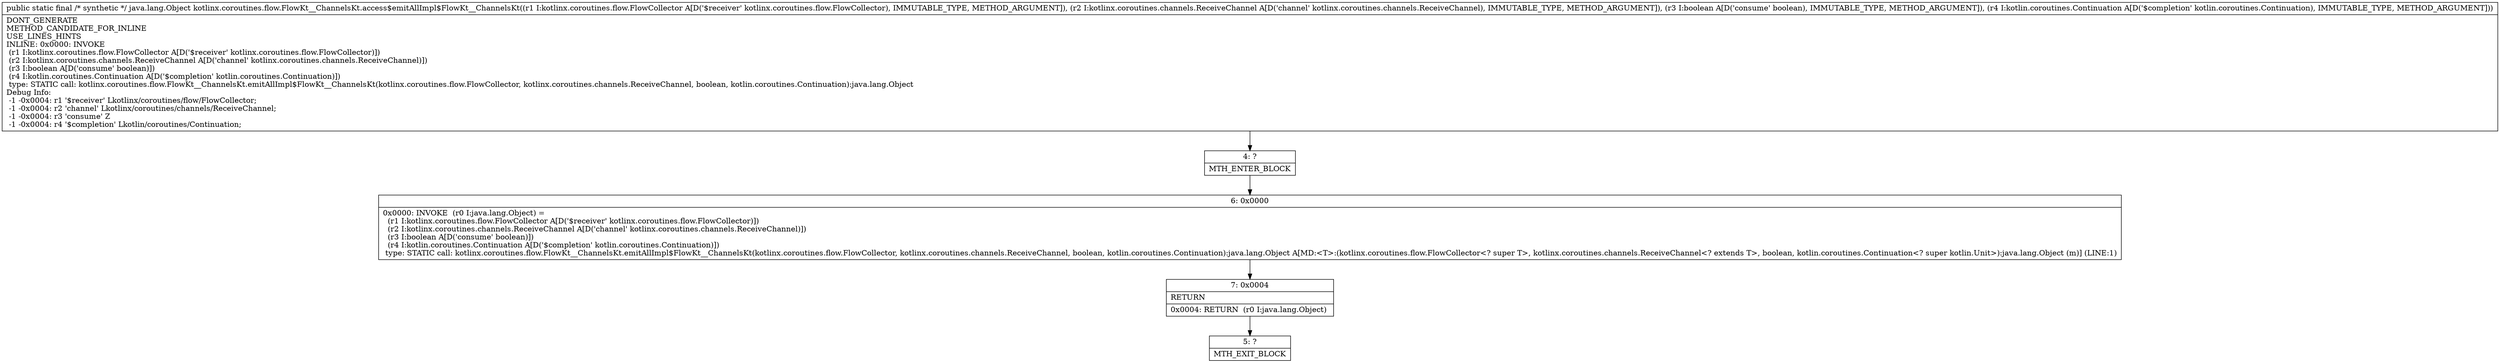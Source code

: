 digraph "CFG forkotlinx.coroutines.flow.FlowKt__ChannelsKt.access$emitAllImpl$FlowKt__ChannelsKt(Lkotlinx\/coroutines\/flow\/FlowCollector;Lkotlinx\/coroutines\/channels\/ReceiveChannel;ZLkotlin\/coroutines\/Continuation;)Ljava\/lang\/Object;" {
Node_4 [shape=record,label="{4\:\ ?|MTH_ENTER_BLOCK\l}"];
Node_6 [shape=record,label="{6\:\ 0x0000|0x0000: INVOKE  (r0 I:java.lang.Object) = \l  (r1 I:kotlinx.coroutines.flow.FlowCollector A[D('$receiver' kotlinx.coroutines.flow.FlowCollector)])\l  (r2 I:kotlinx.coroutines.channels.ReceiveChannel A[D('channel' kotlinx.coroutines.channels.ReceiveChannel)])\l  (r3 I:boolean A[D('consume' boolean)])\l  (r4 I:kotlin.coroutines.Continuation A[D('$completion' kotlin.coroutines.Continuation)])\l type: STATIC call: kotlinx.coroutines.flow.FlowKt__ChannelsKt.emitAllImpl$FlowKt__ChannelsKt(kotlinx.coroutines.flow.FlowCollector, kotlinx.coroutines.channels.ReceiveChannel, boolean, kotlin.coroutines.Continuation):java.lang.Object A[MD:\<T\>:(kotlinx.coroutines.flow.FlowCollector\<? super T\>, kotlinx.coroutines.channels.ReceiveChannel\<? extends T\>, boolean, kotlin.coroutines.Continuation\<? super kotlin.Unit\>):java.lang.Object (m)] (LINE:1)\l}"];
Node_7 [shape=record,label="{7\:\ 0x0004|RETURN\l|0x0004: RETURN  (r0 I:java.lang.Object) \l}"];
Node_5 [shape=record,label="{5\:\ ?|MTH_EXIT_BLOCK\l}"];
MethodNode[shape=record,label="{public static final \/* synthetic *\/ java.lang.Object kotlinx.coroutines.flow.FlowKt__ChannelsKt.access$emitAllImpl$FlowKt__ChannelsKt((r1 I:kotlinx.coroutines.flow.FlowCollector A[D('$receiver' kotlinx.coroutines.flow.FlowCollector), IMMUTABLE_TYPE, METHOD_ARGUMENT]), (r2 I:kotlinx.coroutines.channels.ReceiveChannel A[D('channel' kotlinx.coroutines.channels.ReceiveChannel), IMMUTABLE_TYPE, METHOD_ARGUMENT]), (r3 I:boolean A[D('consume' boolean), IMMUTABLE_TYPE, METHOD_ARGUMENT]), (r4 I:kotlin.coroutines.Continuation A[D('$completion' kotlin.coroutines.Continuation), IMMUTABLE_TYPE, METHOD_ARGUMENT]))  | DONT_GENERATE\lMETHOD_CANDIDATE_FOR_INLINE\lUSE_LINES_HINTS\lINLINE: 0x0000: INVOKE  \l  (r1 I:kotlinx.coroutines.flow.FlowCollector A[D('$receiver' kotlinx.coroutines.flow.FlowCollector)])\l  (r2 I:kotlinx.coroutines.channels.ReceiveChannel A[D('channel' kotlinx.coroutines.channels.ReceiveChannel)])\l  (r3 I:boolean A[D('consume' boolean)])\l  (r4 I:kotlin.coroutines.Continuation A[D('$completion' kotlin.coroutines.Continuation)])\l type: STATIC call: kotlinx.coroutines.flow.FlowKt__ChannelsKt.emitAllImpl$FlowKt__ChannelsKt(kotlinx.coroutines.flow.FlowCollector, kotlinx.coroutines.channels.ReceiveChannel, boolean, kotlin.coroutines.Continuation):java.lang.Object\lDebug Info:\l  \-1 \-0x0004: r1 '$receiver' Lkotlinx\/coroutines\/flow\/FlowCollector;\l  \-1 \-0x0004: r2 'channel' Lkotlinx\/coroutines\/channels\/ReceiveChannel;\l  \-1 \-0x0004: r3 'consume' Z\l  \-1 \-0x0004: r4 '$completion' Lkotlin\/coroutines\/Continuation;\l}"];
MethodNode -> Node_4;Node_4 -> Node_6;
Node_6 -> Node_7;
Node_7 -> Node_5;
}

